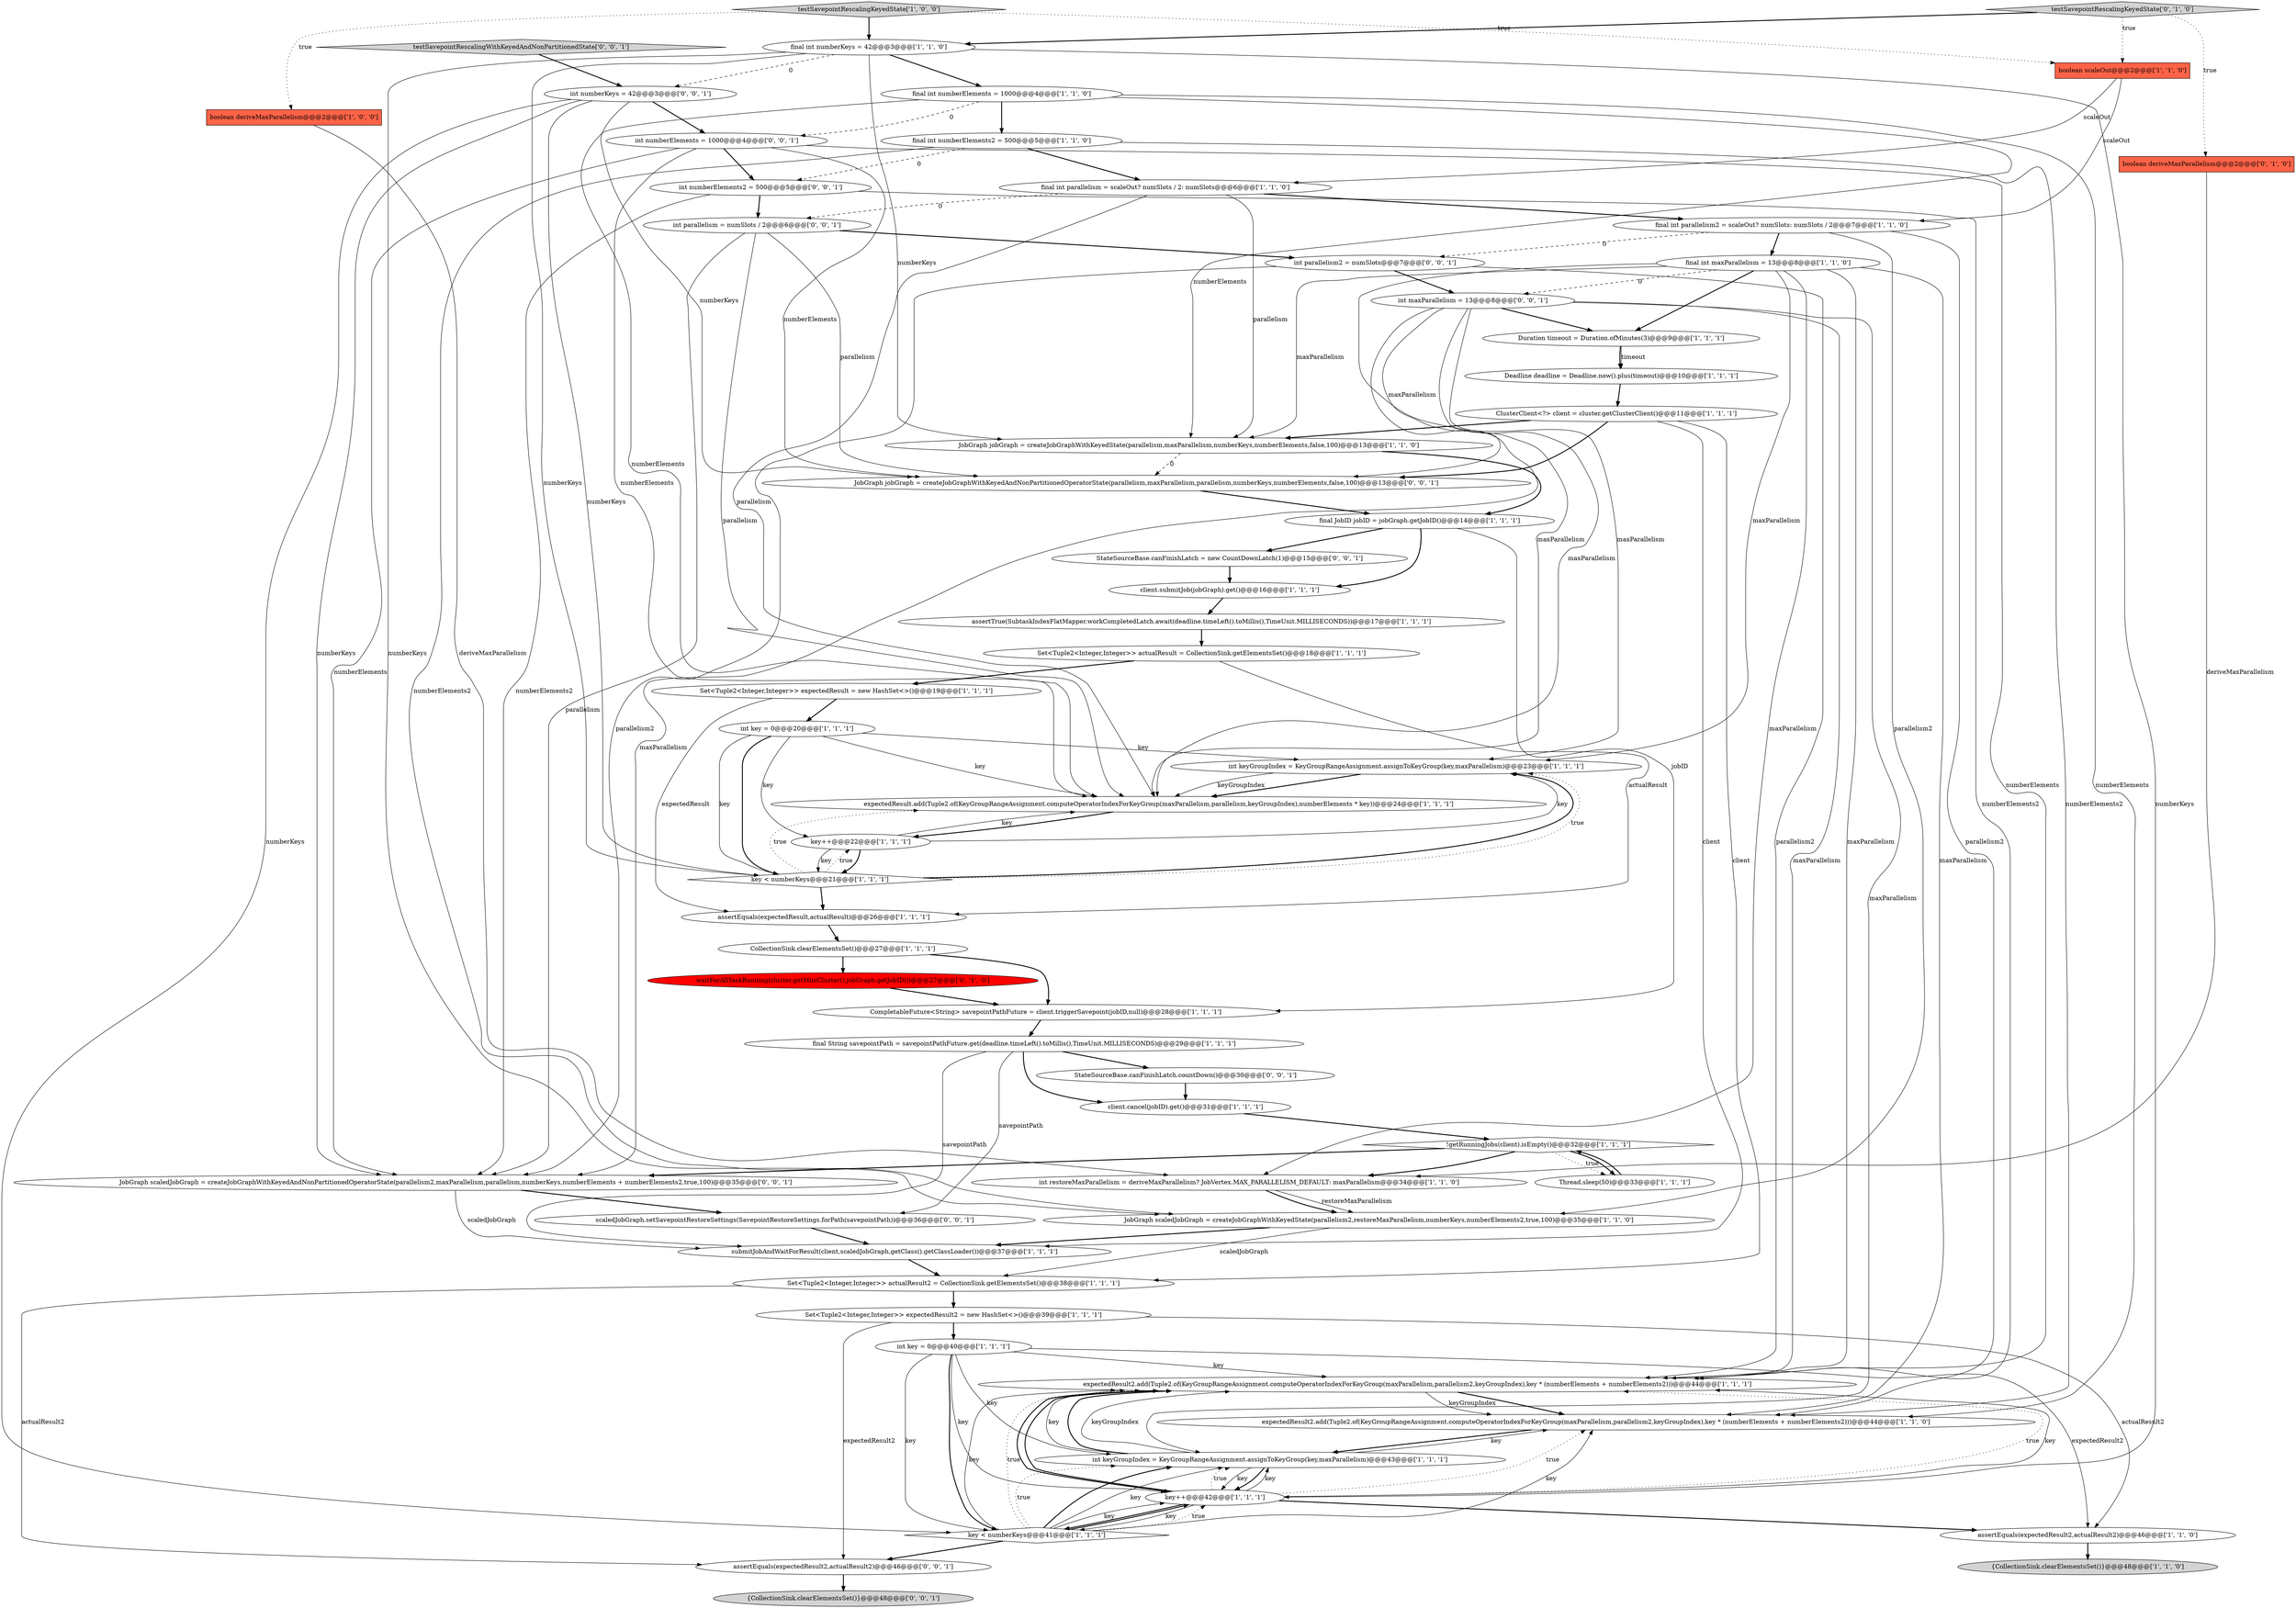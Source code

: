digraph {
29 [style = filled, label = "assertTrue(SubtaskIndexFlatMapper.workCompletedLatch.await(deadline.timeLeft().toMillis(),TimeUnit.MILLISECONDS))@@@17@@@['1', '1', '1']", fillcolor = white, shape = ellipse image = "AAA0AAABBB1BBB"];
22 [style = filled, label = "CollectionSink.clearElementsSet()@@@27@@@['1', '1', '1']", fillcolor = white, shape = ellipse image = "AAA0AAABBB1BBB"];
31 [style = filled, label = "Set<Tuple2<Integer,Integer>> actualResult = CollectionSink.getElementsSet()@@@18@@@['1', '1', '1']", fillcolor = white, shape = ellipse image = "AAA0AAABBB1BBB"];
53 [style = filled, label = "JobGraph scaledJobGraph = createJobGraphWithKeyedAndNonPartitionedOperatorState(parallelism2,maxParallelism,parallelism,numberKeys,numberElements + numberElements2,true,100)@@@35@@@['0', '0', '1']", fillcolor = white, shape = ellipse image = "AAA0AAABBB3BBB"];
9 [style = filled, label = "boolean deriveMaxParallelism@@@2@@@['1', '0', '0']", fillcolor = tomato, shape = box image = "AAA0AAABBB1BBB"];
35 [style = filled, label = "Set<Tuple2<Integer,Integer>> expectedResult2 = new HashSet<>()@@@39@@@['1', '1', '1']", fillcolor = white, shape = ellipse image = "AAA0AAABBB1BBB"];
12 [style = filled, label = "Set<Tuple2<Integer,Integer>> expectedResult = new HashSet<>()@@@19@@@['1', '1', '1']", fillcolor = white, shape = ellipse image = "AAA0AAABBB1BBB"];
27 [style = filled, label = "final int numberElements = 1000@@@4@@@['1', '1', '0']", fillcolor = white, shape = ellipse image = "AAA0AAABBB1BBB"];
21 [style = filled, label = "Duration timeout = Duration.ofMinutes(3)@@@9@@@['1', '1', '1']", fillcolor = white, shape = ellipse image = "AAA0AAABBB1BBB"];
32 [style = filled, label = "client.cancel(jobID).get()@@@31@@@['1', '1', '1']", fillcolor = white, shape = ellipse image = "AAA0AAABBB1BBB"];
46 [style = filled, label = "int maxParallelism = 13@@@8@@@['0', '0', '1']", fillcolor = white, shape = ellipse image = "AAA0AAABBB3BBB"];
41 [style = filled, label = "int key = 0@@@20@@@['1', '1', '1']", fillcolor = white, shape = ellipse image = "AAA0AAABBB1BBB"];
58 [style = filled, label = "int parallelism = numSlots / 2@@@6@@@['0', '0', '1']", fillcolor = white, shape = ellipse image = "AAA0AAABBB3BBB"];
16 [style = filled, label = "expectedResult2.add(Tuple2.of(KeyGroupRangeAssignment.computeOperatorIndexForKeyGroup(maxParallelism,parallelism2,keyGroupIndex),key * (numberElements + numberElements2)))@@@44@@@['1', '1', '0']", fillcolor = white, shape = ellipse image = "AAA0AAABBB1BBB"];
5 [style = filled, label = "JobGraph jobGraph = createJobGraphWithKeyedState(parallelism,maxParallelism,numberKeys,numberElements,false,100)@@@13@@@['1', '1', '0']", fillcolor = white, shape = ellipse image = "AAA0AAABBB1BBB"];
7 [style = filled, label = "{CollectionSink.clearElementsSet()}@@@48@@@['1', '1', '0']", fillcolor = lightgray, shape = ellipse image = "AAA0AAABBB1BBB"];
28 [style = filled, label = "final String savepointPath = savepointPathFuture.get(deadline.timeLeft().toMillis(),TimeUnit.MILLISECONDS)@@@29@@@['1', '1', '1']", fillcolor = white, shape = ellipse image = "AAA0AAABBB1BBB"];
37 [style = filled, label = "assertEquals(expectedResult2,actualResult2)@@@46@@@['1', '1', '0']", fillcolor = white, shape = ellipse image = "AAA0AAABBB1BBB"];
10 [style = filled, label = "ClusterClient<?> client = cluster.getClusterClient()@@@11@@@['1', '1', '1']", fillcolor = white, shape = ellipse image = "AAA0AAABBB1BBB"];
26 [style = filled, label = "client.submitJob(jobGraph).get()@@@16@@@['1', '1', '1']", fillcolor = white, shape = ellipse image = "AAA0AAABBB1BBB"];
52 [style = filled, label = "assertEquals(expectedResult2,actualResult2)@@@46@@@['0', '0', '1']", fillcolor = white, shape = ellipse image = "AAA0AAABBB3BBB"];
47 [style = filled, label = "int numberElements = 1000@@@4@@@['0', '0', '1']", fillcolor = white, shape = ellipse image = "AAA0AAABBB3BBB"];
15 [style = filled, label = "boolean scaleOut@@@2@@@['1', '1', '0']", fillcolor = tomato, shape = box image = "AAA0AAABBB1BBB"];
23 [style = filled, label = "int key = 0@@@40@@@['1', '1', '1']", fillcolor = white, shape = ellipse image = "AAA0AAABBB1BBB"];
36 [style = filled, label = "Set<Tuple2<Integer,Integer>> actualResult2 = CollectionSink.getElementsSet()@@@38@@@['1', '1', '1']", fillcolor = white, shape = ellipse image = "AAA0AAABBB1BBB"];
19 [style = filled, label = "CompletableFuture<String> savepointPathFuture = client.triggerSavepoint(jobID,null)@@@28@@@['1', '1', '1']", fillcolor = white, shape = ellipse image = "AAA0AAABBB1BBB"];
57 [style = filled, label = "{CollectionSink.clearElementsSet()}@@@48@@@['0', '0', '1']", fillcolor = lightgray, shape = ellipse image = "AAA0AAABBB3BBB"];
56 [style = filled, label = "StateSourceBase.canFinishLatch = new CountDownLatch(1)@@@15@@@['0', '0', '1']", fillcolor = white, shape = ellipse image = "AAA0AAABBB3BBB"];
38 [style = filled, label = "testSavepointRescalingKeyedState['1', '0', '0']", fillcolor = lightgray, shape = diamond image = "AAA0AAABBB1BBB"];
43 [style = filled, label = "waitForAllTaskRunning(cluster.getMiniCluster(),jobGraph.getJobID())@@@27@@@['0', '1', '0']", fillcolor = red, shape = ellipse image = "AAA1AAABBB2BBB"];
54 [style = filled, label = "JobGraph jobGraph = createJobGraphWithKeyedAndNonPartitionedOperatorState(parallelism,maxParallelism,parallelism,numberKeys,numberElements,false,100)@@@13@@@['0', '0', '1']", fillcolor = white, shape = ellipse image = "AAA0AAABBB3BBB"];
18 [style = filled, label = "final int parallelism2 = scaleOut? numSlots: numSlots / 2@@@7@@@['1', '1', '0']", fillcolor = white, shape = ellipse image = "AAA0AAABBB1BBB"];
30 [style = filled, label = "!getRunningJobs(client).isEmpty()@@@32@@@['1', '1', '1']", fillcolor = white, shape = diamond image = "AAA0AAABBB1BBB"];
33 [style = filled, label = "expectedResult2.add(Tuple2.of(KeyGroupRangeAssignment.computeOperatorIndexForKeyGroup(maxParallelism,parallelism2,keyGroupIndex),key * (numberElements + numberElements2)))@@@44@@@['1', '1', '1']", fillcolor = white, shape = ellipse image = "AAA0AAABBB1BBB"];
49 [style = filled, label = "int numberElements2 = 500@@@5@@@['0', '0', '1']", fillcolor = white, shape = ellipse image = "AAA0AAABBB3BBB"];
55 [style = filled, label = "int parallelism2 = numSlots@@@7@@@['0', '0', '1']", fillcolor = white, shape = ellipse image = "AAA0AAABBB3BBB"];
40 [style = filled, label = "final int numberKeys = 42@@@3@@@['1', '1', '0']", fillcolor = white, shape = ellipse image = "AAA0AAABBB1BBB"];
25 [style = filled, label = "int keyGroupIndex = KeyGroupRangeAssignment.assignToKeyGroup(key,maxParallelism)@@@23@@@['1', '1', '1']", fillcolor = white, shape = ellipse image = "AAA0AAABBB1BBB"];
4 [style = filled, label = "submitJobAndWaitForResult(client,scaledJobGraph,getClass().getClassLoader())@@@37@@@['1', '1', '1']", fillcolor = white, shape = ellipse image = "AAA0AAABBB1BBB"];
11 [style = filled, label = "key++@@@22@@@['1', '1', '1']", fillcolor = white, shape = ellipse image = "AAA0AAABBB1BBB"];
1 [style = filled, label = "expectedResult.add(Tuple2.of(KeyGroupRangeAssignment.computeOperatorIndexForKeyGroup(maxParallelism,parallelism,keyGroupIndex),numberElements * key))@@@24@@@['1', '1', '1']", fillcolor = white, shape = ellipse image = "AAA0AAABBB1BBB"];
8 [style = filled, label = "assertEquals(expectedResult,actualResult)@@@26@@@['1', '1', '1']", fillcolor = white, shape = ellipse image = "AAA0AAABBB1BBB"];
51 [style = filled, label = "StateSourceBase.canFinishLatch.countDown()@@@30@@@['0', '0', '1']", fillcolor = white, shape = ellipse image = "AAA0AAABBB3BBB"];
20 [style = filled, label = "int restoreMaxParallelism = deriveMaxParallelism? JobVertex.MAX_PARALLELISM_DEFAULT: maxParallelism@@@34@@@['1', '1', '0']", fillcolor = white, shape = ellipse image = "AAA0AAABBB1BBB"];
45 [style = filled, label = "testSavepointRescalingKeyedState['0', '1', '0']", fillcolor = lightgray, shape = diamond image = "AAA0AAABBB2BBB"];
17 [style = filled, label = "key < numberKeys@@@21@@@['1', '1', '1']", fillcolor = white, shape = diamond image = "AAA0AAABBB1BBB"];
14 [style = filled, label = "final JobID jobID = jobGraph.getJobID()@@@14@@@['1', '1', '1']", fillcolor = white, shape = ellipse image = "AAA0AAABBB1BBB"];
42 [style = filled, label = "key++@@@42@@@['1', '1', '1']", fillcolor = white, shape = ellipse image = "AAA0AAABBB1BBB"];
24 [style = filled, label = "Deadline deadline = Deadline.now().plus(timeout)@@@10@@@['1', '1', '1']", fillcolor = white, shape = ellipse image = "AAA0AAABBB1BBB"];
34 [style = filled, label = "final int parallelism = scaleOut? numSlots / 2: numSlots@@@6@@@['1', '1', '0']", fillcolor = white, shape = ellipse image = "AAA0AAABBB1BBB"];
39 [style = filled, label = "Thread.sleep(50)@@@33@@@['1', '1', '1']", fillcolor = white, shape = ellipse image = "AAA0AAABBB1BBB"];
3 [style = filled, label = "key < numberKeys@@@41@@@['1', '1', '1']", fillcolor = white, shape = diamond image = "AAA0AAABBB1BBB"];
6 [style = filled, label = "int keyGroupIndex = KeyGroupRangeAssignment.assignToKeyGroup(key,maxParallelism)@@@43@@@['1', '1', '1']", fillcolor = white, shape = ellipse image = "AAA0AAABBB1BBB"];
44 [style = filled, label = "boolean deriveMaxParallelism@@@2@@@['0', '1', '0']", fillcolor = tomato, shape = box image = "AAA0AAABBB2BBB"];
13 [style = filled, label = "final int maxParallelism = 13@@@8@@@['1', '1', '0']", fillcolor = white, shape = ellipse image = "AAA0AAABBB1BBB"];
59 [style = filled, label = "testSavepointRescalingWithKeyedAndNonPartitionedState['0', '0', '1']", fillcolor = lightgray, shape = diamond image = "AAA0AAABBB3BBB"];
0 [style = filled, label = "final int numberElements2 = 500@@@5@@@['1', '1', '0']", fillcolor = white, shape = ellipse image = "AAA0AAABBB1BBB"];
48 [style = filled, label = "scaledJobGraph.setSavepointRestoreSettings(SavepointRestoreSettings.forPath(savepointPath))@@@36@@@['0', '0', '1']", fillcolor = white, shape = ellipse image = "AAA0AAABBB3BBB"];
2 [style = filled, label = "JobGraph scaledJobGraph = createJobGraphWithKeyedState(parallelism2,restoreMaxParallelism,numberKeys,numberElements2,true,100)@@@35@@@['1', '1', '0']", fillcolor = white, shape = ellipse image = "AAA0AAABBB1BBB"];
50 [style = filled, label = "int numberKeys = 42@@@3@@@['0', '0', '1']", fillcolor = white, shape = ellipse image = "AAA0AAABBB3BBB"];
17->25 [style = bold, label=""];
28->48 [style = solid, label="savepointPath"];
40->2 [style = solid, label="numberKeys"];
25->1 [style = bold, label=""];
15->18 [style = solid, label="scaleOut"];
45->15 [style = dotted, label="true"];
30->20 [style = bold, label=""];
58->54 [style = solid, label="parallelism"];
3->33 [style = solid, label="key"];
10->54 [style = bold, label=""];
34->1 [style = solid, label="parallelism"];
48->4 [style = bold, label=""];
17->1 [style = dotted, label="true"];
3->33 [style = dotted, label="true"];
34->18 [style = bold, label=""];
21->24 [style = bold, label=""];
3->6 [style = dotted, label="true"];
46->53 [style = solid, label="maxParallelism"];
42->6 [style = solid, label="key"];
51->32 [style = bold, label=""];
18->55 [style = dashed, label="0"];
10->4 [style = solid, label="client"];
43->19 [style = bold, label=""];
13->46 [style = dashed, label="0"];
47->49 [style = bold, label=""];
13->16 [style = solid, label="maxParallelism"];
35->23 [style = bold, label=""];
46->21 [style = bold, label=""];
6->33 [style = solid, label="key"];
38->15 [style = dotted, label="true"];
49->33 [style = solid, label="numberElements2"];
11->1 [style = solid, label="key"];
38->9 [style = dotted, label="true"];
33->42 [style = bold, label=""];
42->3 [style = bold, label=""];
42->33 [style = dotted, label="true"];
35->52 [style = solid, label="expectedResult2"];
56->26 [style = bold, label=""];
4->36 [style = bold, label=""];
19->28 [style = bold, label=""];
30->39 [style = dotted, label="true"];
0->49 [style = dashed, label="0"];
55->53 [style = solid, label="parallelism2"];
41->11 [style = solid, label="key"];
46->6 [style = solid, label="maxParallelism"];
53->48 [style = bold, label=""];
42->3 [style = solid, label="key"];
3->42 [style = dotted, label="true"];
24->10 [style = bold, label=""];
5->54 [style = dashed, label="0"];
33->16 [style = bold, label=""];
28->4 [style = solid, label="savepointPath"];
46->25 [style = solid, label="maxParallelism"];
27->0 [style = bold, label=""];
49->58 [style = bold, label=""];
16->6 [style = bold, label=""];
22->43 [style = bold, label=""];
0->2 [style = solid, label="numberElements2"];
50->54 [style = solid, label="numberKeys"];
23->3 [style = bold, label=""];
45->44 [style = dotted, label="true"];
14->56 [style = bold, label=""];
47->53 [style = solid, label="numberElements"];
2->4 [style = bold, label=""];
47->1 [style = solid, label="numberElements"];
1->11 [style = bold, label=""];
8->22 [style = bold, label=""];
34->58 [style = dashed, label="0"];
12->41 [style = bold, label=""];
0->34 [style = bold, label=""];
27->5 [style = solid, label="numberElements"];
14->19 [style = solid, label="jobID"];
11->17 [style = bold, label=""];
42->16 [style = dotted, label="true"];
47->54 [style = solid, label="numberElements"];
40->17 [style = solid, label="numberKeys"];
36->35 [style = bold, label=""];
27->47 [style = dashed, label="0"];
40->5 [style = solid, label="numberKeys"];
11->25 [style = solid, label="key"];
13->20 [style = solid, label="maxParallelism"];
53->4 [style = solid, label="scaledJobGraph"];
17->8 [style = bold, label=""];
12->8 [style = solid, label="expectedResult"];
59->50 [style = bold, label=""];
42->37 [style = bold, label=""];
0->16 [style = solid, label="numberElements2"];
22->19 [style = bold, label=""];
50->3 [style = solid, label="numberKeys"];
20->2 [style = solid, label="restoreMaxParallelism"];
58->53 [style = solid, label="parallelism"];
46->1 [style = solid, label="maxParallelism"];
13->25 [style = solid, label="maxParallelism"];
58->1 [style = solid, label="parallelism"];
3->6 [style = solid, label="key"];
10->36 [style = solid, label="client"];
23->6 [style = solid, label="key"];
6->42 [style = bold, label=""];
3->6 [style = bold, label=""];
30->53 [style = bold, label=""];
46->33 [style = solid, label="maxParallelism"];
9->20 [style = solid, label="deriveMaxParallelism"];
32->30 [style = bold, label=""];
15->34 [style = solid, label="scaleOut"];
31->12 [style = bold, label=""];
3->42 [style = bold, label=""];
37->7 [style = bold, label=""];
27->1 [style = solid, label="numberElements"];
28->32 [style = bold, label=""];
34->5 [style = solid, label="parallelism"];
6->16 [style = solid, label="key"];
36->52 [style = solid, label="actualResult2"];
17->25 [style = dotted, label="true"];
10->5 [style = bold, label=""];
50->53 [style = solid, label="numberKeys"];
44->20 [style = solid, label="deriveMaxParallelism"];
40->27 [style = bold, label=""];
6->33 [style = bold, label=""];
40->42 [style = solid, label="numberKeys"];
2->36 [style = solid, label="scaledJobGraph"];
18->2 [style = solid, label="parallelism2"];
38->40 [style = bold, label=""];
31->8 [style = solid, label="actualResult"];
13->5 [style = solid, label="maxParallelism"];
45->40 [style = bold, label=""];
23->37 [style = solid, label="expectedResult2"];
54->14 [style = bold, label=""];
17->11 [style = dotted, label="true"];
3->16 [style = solid, label="key"];
47->33 [style = solid, label="numberElements"];
50->17 [style = solid, label="numberKeys"];
49->53 [style = solid, label="numberElements2"];
3->52 [style = bold, label=""];
40->50 [style = dashed, label="0"];
41->25 [style = solid, label="key"];
23->42 [style = solid, label="key"];
13->1 [style = solid, label="maxParallelism"];
11->17 [style = solid, label="key"];
26->29 [style = bold, label=""];
18->16 [style = solid, label="parallelism2"];
6->42 [style = solid, label="key"];
29->31 [style = bold, label=""];
42->6 [style = dotted, label="true"];
42->33 [style = bold, label=""];
5->14 [style = bold, label=""];
58->55 [style = bold, label=""];
28->51 [style = bold, label=""];
23->33 [style = solid, label="key"];
13->33 [style = solid, label="maxParallelism"];
20->2 [style = bold, label=""];
39->30 [style = bold, label=""];
14->26 [style = bold, label=""];
35->37 [style = solid, label="actualResult2"];
27->16 [style = solid, label="numberElements"];
41->17 [style = bold, label=""];
55->33 [style = solid, label="parallelism2"];
55->46 [style = bold, label=""];
6->33 [style = solid, label="keyGroupIndex"];
41->1 [style = solid, label="key"];
23->3 [style = solid, label="key"];
3->42 [style = solid, label="key"];
50->47 [style = bold, label=""];
41->17 [style = solid, label="key"];
25->1 [style = solid, label="keyGroupIndex"];
18->13 [style = bold, label=""];
30->39 [style = bold, label=""];
21->24 [style = solid, label="timeout"];
42->33 [style = solid, label="key"];
52->57 [style = bold, label=""];
13->21 [style = bold, label=""];
33->16 [style = solid, label="keyGroupIndex"];
46->54 [style = solid, label="maxParallelism"];
}
